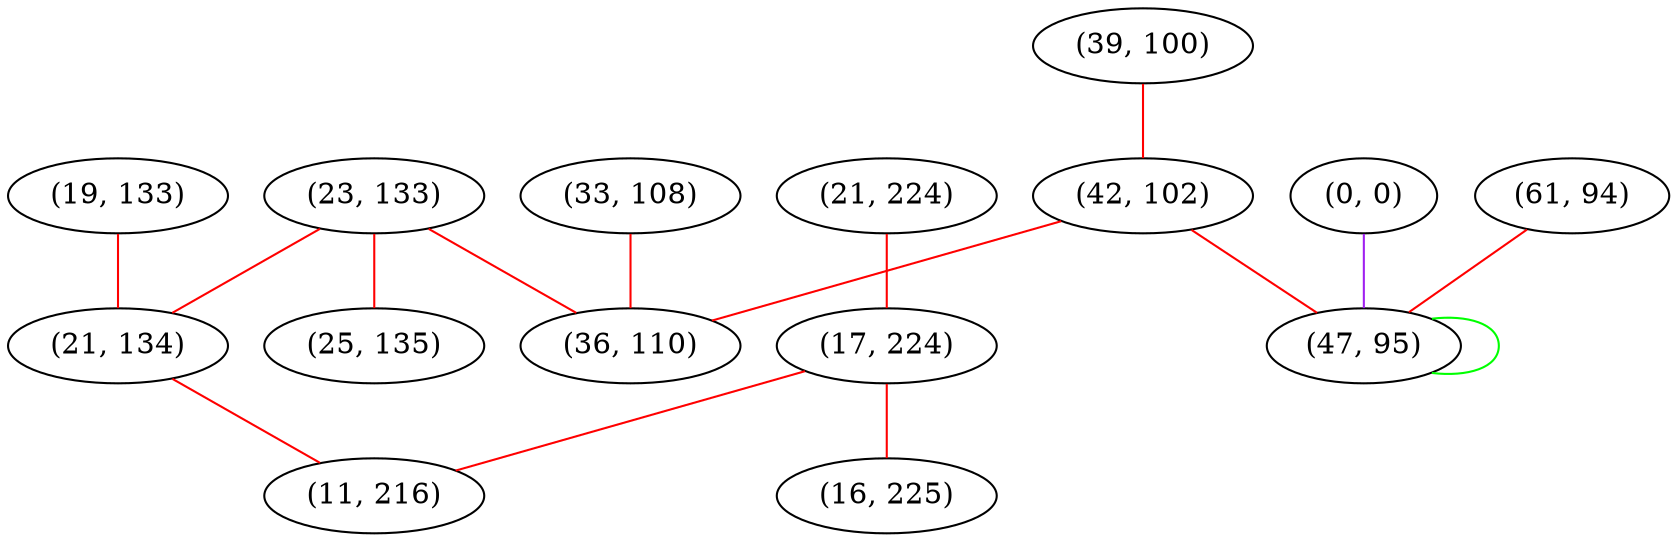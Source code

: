 graph "" {
"(39, 100)";
"(23, 133)";
"(33, 108)";
"(21, 224)";
"(61, 94)";
"(17, 224)";
"(42, 102)";
"(36, 110)";
"(19, 133)";
"(16, 225)";
"(21, 134)";
"(0, 0)";
"(47, 95)";
"(11, 216)";
"(25, 135)";
"(39, 100)" -- "(42, 102)"  [color=red, key=0, weight=1];
"(23, 133)" -- "(21, 134)"  [color=red, key=0, weight=1];
"(23, 133)" -- "(36, 110)"  [color=red, key=0, weight=1];
"(23, 133)" -- "(25, 135)"  [color=red, key=0, weight=1];
"(33, 108)" -- "(36, 110)"  [color=red, key=0, weight=1];
"(21, 224)" -- "(17, 224)"  [color=red, key=0, weight=1];
"(61, 94)" -- "(47, 95)"  [color=red, key=0, weight=1];
"(17, 224)" -- "(16, 225)"  [color=red, key=0, weight=1];
"(17, 224)" -- "(11, 216)"  [color=red, key=0, weight=1];
"(42, 102)" -- "(36, 110)"  [color=red, key=0, weight=1];
"(42, 102)" -- "(47, 95)"  [color=red, key=0, weight=1];
"(19, 133)" -- "(21, 134)"  [color=red, key=0, weight=1];
"(21, 134)" -- "(11, 216)"  [color=red, key=0, weight=1];
"(0, 0)" -- "(47, 95)"  [color=purple, key=0, weight=4];
"(47, 95)" -- "(47, 95)"  [color=green, key=0, weight=2];
}
